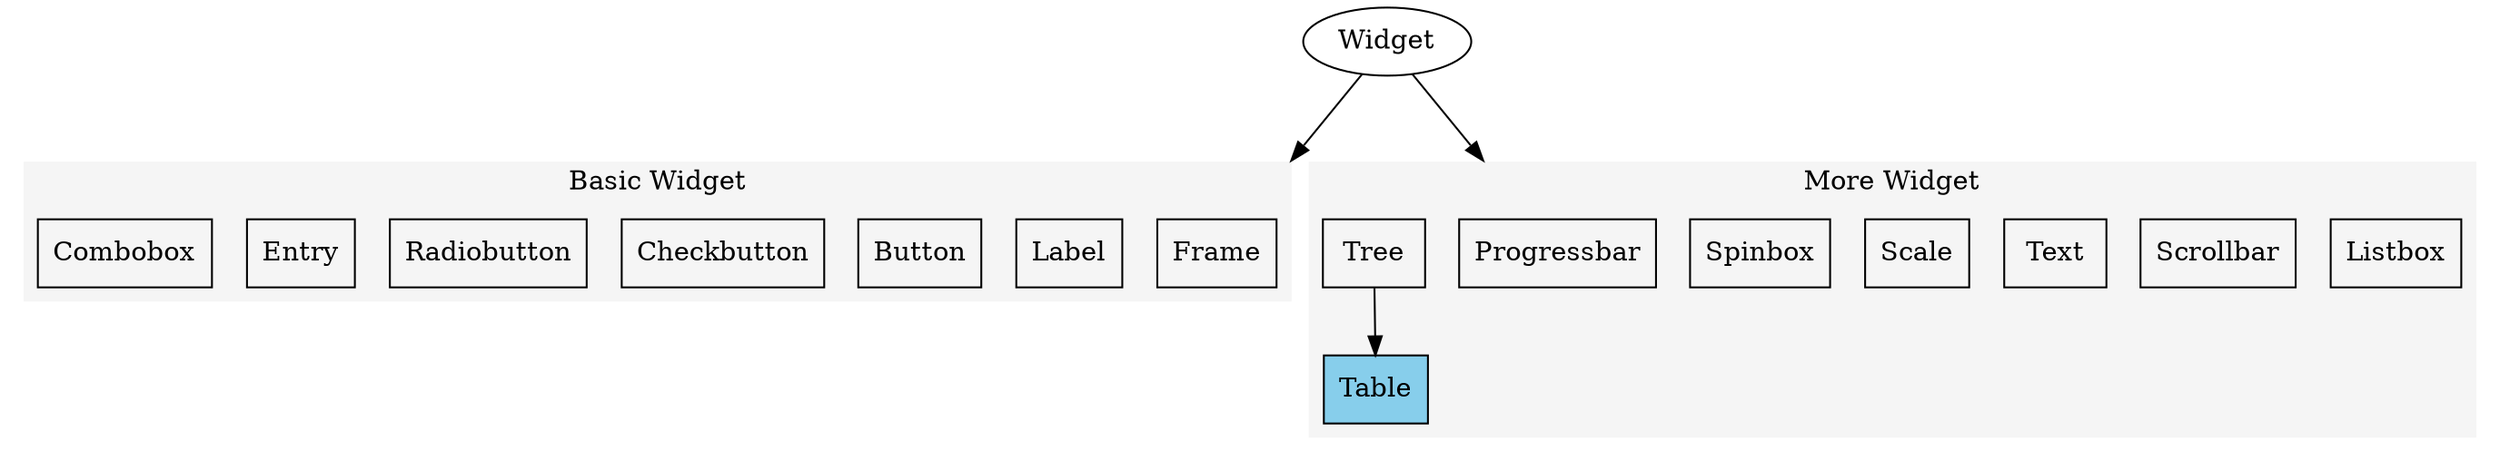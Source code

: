 ﻿
digraph widget{
    compound=true
    
    Widget
    
    node[shape=box]
    subgraph cluster_basic{
        label="Basic Widget"
        style=filled fillcolor=whitesmoke
        color=white
        
        Frame
        Label
        Button
        Checkbutton
        Radiobutton
        Entry
        Combobox
    }

    subgraph cluster_more{
        label="More Widget"
        style=filled fillcolor=whitesmoke
        color=white
        
        Listbox
        Scrollbar
        Text
        Scale
        Spinbox
        Progressbar
        Tree

        Table[style=filled fillcolor=skyblue]
        Tree -> Table
    }

    Widget -> Frame[lhead=cluster_basic minlen=2]
    Widget -> Progressbar[lhead=cluster_more minlen=2]
}
